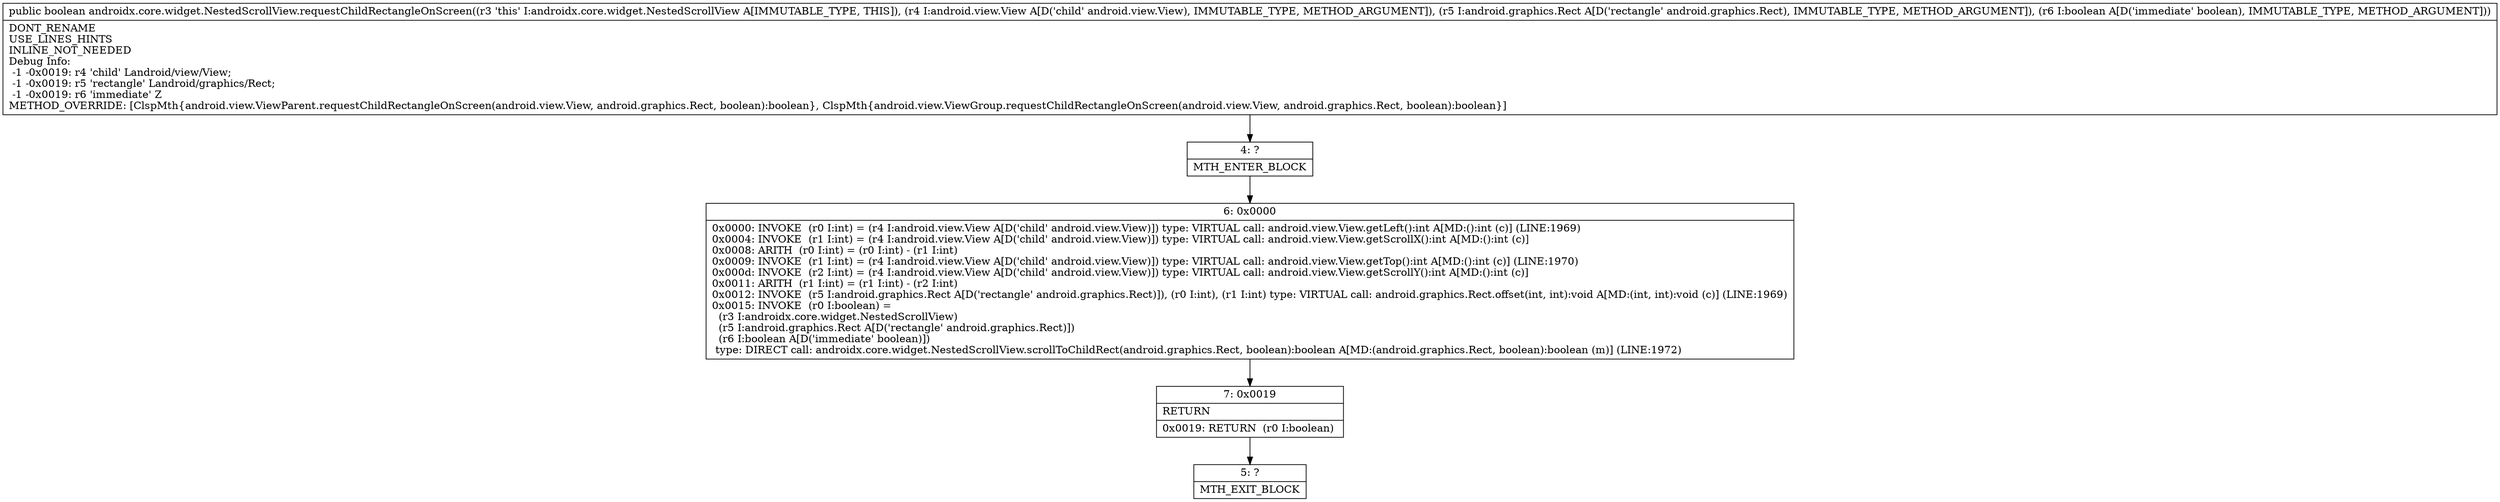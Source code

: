 digraph "CFG forandroidx.core.widget.NestedScrollView.requestChildRectangleOnScreen(Landroid\/view\/View;Landroid\/graphics\/Rect;Z)Z" {
Node_4 [shape=record,label="{4\:\ ?|MTH_ENTER_BLOCK\l}"];
Node_6 [shape=record,label="{6\:\ 0x0000|0x0000: INVOKE  (r0 I:int) = (r4 I:android.view.View A[D('child' android.view.View)]) type: VIRTUAL call: android.view.View.getLeft():int A[MD:():int (c)] (LINE:1969)\l0x0004: INVOKE  (r1 I:int) = (r4 I:android.view.View A[D('child' android.view.View)]) type: VIRTUAL call: android.view.View.getScrollX():int A[MD:():int (c)]\l0x0008: ARITH  (r0 I:int) = (r0 I:int) \- (r1 I:int) \l0x0009: INVOKE  (r1 I:int) = (r4 I:android.view.View A[D('child' android.view.View)]) type: VIRTUAL call: android.view.View.getTop():int A[MD:():int (c)] (LINE:1970)\l0x000d: INVOKE  (r2 I:int) = (r4 I:android.view.View A[D('child' android.view.View)]) type: VIRTUAL call: android.view.View.getScrollY():int A[MD:():int (c)]\l0x0011: ARITH  (r1 I:int) = (r1 I:int) \- (r2 I:int) \l0x0012: INVOKE  (r5 I:android.graphics.Rect A[D('rectangle' android.graphics.Rect)]), (r0 I:int), (r1 I:int) type: VIRTUAL call: android.graphics.Rect.offset(int, int):void A[MD:(int, int):void (c)] (LINE:1969)\l0x0015: INVOKE  (r0 I:boolean) = \l  (r3 I:androidx.core.widget.NestedScrollView)\l  (r5 I:android.graphics.Rect A[D('rectangle' android.graphics.Rect)])\l  (r6 I:boolean A[D('immediate' boolean)])\l type: DIRECT call: androidx.core.widget.NestedScrollView.scrollToChildRect(android.graphics.Rect, boolean):boolean A[MD:(android.graphics.Rect, boolean):boolean (m)] (LINE:1972)\l}"];
Node_7 [shape=record,label="{7\:\ 0x0019|RETURN\l|0x0019: RETURN  (r0 I:boolean) \l}"];
Node_5 [shape=record,label="{5\:\ ?|MTH_EXIT_BLOCK\l}"];
MethodNode[shape=record,label="{public boolean androidx.core.widget.NestedScrollView.requestChildRectangleOnScreen((r3 'this' I:androidx.core.widget.NestedScrollView A[IMMUTABLE_TYPE, THIS]), (r4 I:android.view.View A[D('child' android.view.View), IMMUTABLE_TYPE, METHOD_ARGUMENT]), (r5 I:android.graphics.Rect A[D('rectangle' android.graphics.Rect), IMMUTABLE_TYPE, METHOD_ARGUMENT]), (r6 I:boolean A[D('immediate' boolean), IMMUTABLE_TYPE, METHOD_ARGUMENT]))  | DONT_RENAME\lUSE_LINES_HINTS\lINLINE_NOT_NEEDED\lDebug Info:\l  \-1 \-0x0019: r4 'child' Landroid\/view\/View;\l  \-1 \-0x0019: r5 'rectangle' Landroid\/graphics\/Rect;\l  \-1 \-0x0019: r6 'immediate' Z\lMETHOD_OVERRIDE: [ClspMth\{android.view.ViewParent.requestChildRectangleOnScreen(android.view.View, android.graphics.Rect, boolean):boolean\}, ClspMth\{android.view.ViewGroup.requestChildRectangleOnScreen(android.view.View, android.graphics.Rect, boolean):boolean\}]\l}"];
MethodNode -> Node_4;Node_4 -> Node_6;
Node_6 -> Node_7;
Node_7 -> Node_5;
}

